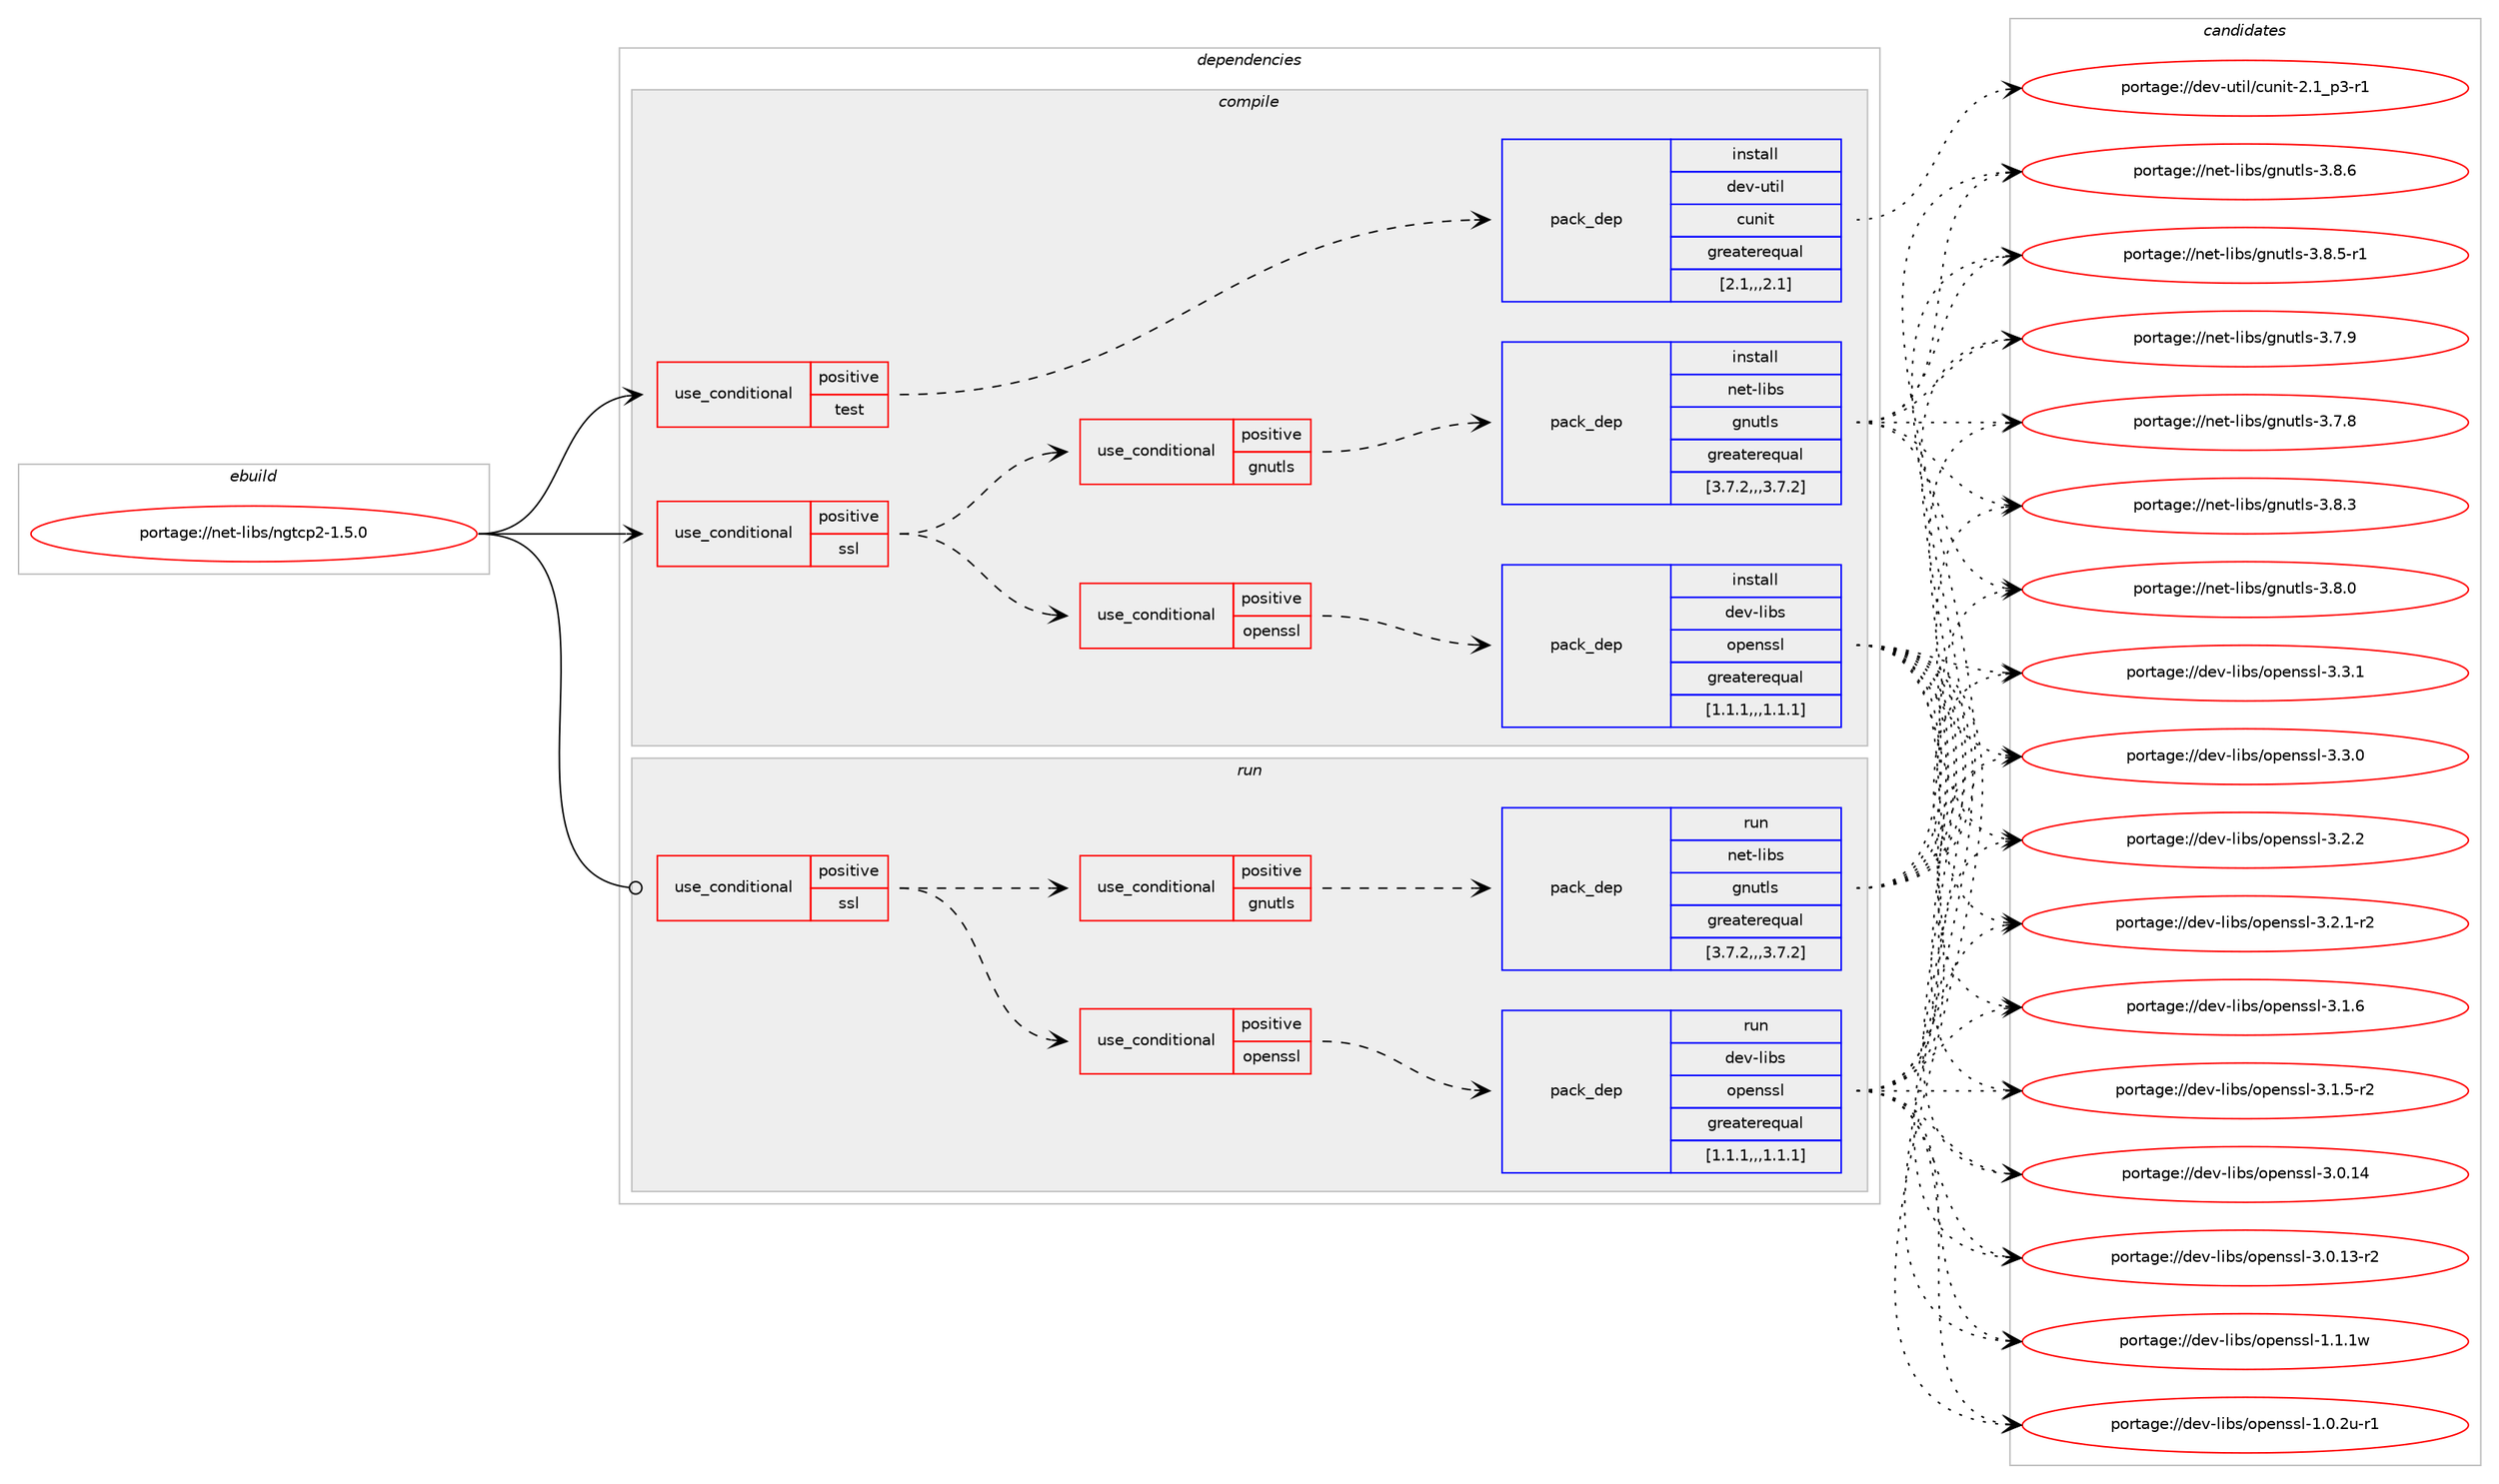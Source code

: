 digraph prolog {

# *************
# Graph options
# *************

newrank=true;
concentrate=true;
compound=true;
graph [rankdir=LR,fontname=Helvetica,fontsize=10,ranksep=1.5];#, ranksep=2.5, nodesep=0.2];
edge  [arrowhead=vee];
node  [fontname=Helvetica,fontsize=10];

# **********
# The ebuild
# **********

subgraph cluster_leftcol {
color=gray;
label=<<i>ebuild</i>>;
id [label="portage://net-libs/ngtcp2-1.5.0", color=red, width=4, href="../net-libs/ngtcp2-1.5.0.svg"];
}

# ****************
# The dependencies
# ****************

subgraph cluster_midcol {
color=gray;
label=<<i>dependencies</i>>;
subgraph cluster_compile {
fillcolor="#eeeeee";
style=filled;
label=<<i>compile</i>>;
subgraph cond93856 {
dependency359534 [label=<<TABLE BORDER="0" CELLBORDER="1" CELLSPACING="0" CELLPADDING="4"><TR><TD ROWSPAN="3" CELLPADDING="10">use_conditional</TD></TR><TR><TD>positive</TD></TR><TR><TD>ssl</TD></TR></TABLE>>, shape=none, color=red];
subgraph cond93857 {
dependency359535 [label=<<TABLE BORDER="0" CELLBORDER="1" CELLSPACING="0" CELLPADDING="4"><TR><TD ROWSPAN="3" CELLPADDING="10">use_conditional</TD></TR><TR><TD>positive</TD></TR><TR><TD>gnutls</TD></TR></TABLE>>, shape=none, color=red];
subgraph pack263003 {
dependency359536 [label=<<TABLE BORDER="0" CELLBORDER="1" CELLSPACING="0" CELLPADDING="4" WIDTH="220"><TR><TD ROWSPAN="6" CELLPADDING="30">pack_dep</TD></TR><TR><TD WIDTH="110">install</TD></TR><TR><TD>net-libs</TD></TR><TR><TD>gnutls</TD></TR><TR><TD>greaterequal</TD></TR><TR><TD>[3.7.2,,,3.7.2]</TD></TR></TABLE>>, shape=none, color=blue];
}
dependency359535:e -> dependency359536:w [weight=20,style="dashed",arrowhead="vee"];
}
dependency359534:e -> dependency359535:w [weight=20,style="dashed",arrowhead="vee"];
subgraph cond93858 {
dependency359537 [label=<<TABLE BORDER="0" CELLBORDER="1" CELLSPACING="0" CELLPADDING="4"><TR><TD ROWSPAN="3" CELLPADDING="10">use_conditional</TD></TR><TR><TD>positive</TD></TR><TR><TD>openssl</TD></TR></TABLE>>, shape=none, color=red];
subgraph pack263004 {
dependency359538 [label=<<TABLE BORDER="0" CELLBORDER="1" CELLSPACING="0" CELLPADDING="4" WIDTH="220"><TR><TD ROWSPAN="6" CELLPADDING="30">pack_dep</TD></TR><TR><TD WIDTH="110">install</TD></TR><TR><TD>dev-libs</TD></TR><TR><TD>openssl</TD></TR><TR><TD>greaterequal</TD></TR><TR><TD>[1.1.1,,,1.1.1]</TD></TR></TABLE>>, shape=none, color=blue];
}
dependency359537:e -> dependency359538:w [weight=20,style="dashed",arrowhead="vee"];
}
dependency359534:e -> dependency359537:w [weight=20,style="dashed",arrowhead="vee"];
}
id:e -> dependency359534:w [weight=20,style="solid",arrowhead="vee"];
subgraph cond93859 {
dependency359539 [label=<<TABLE BORDER="0" CELLBORDER="1" CELLSPACING="0" CELLPADDING="4"><TR><TD ROWSPAN="3" CELLPADDING="10">use_conditional</TD></TR><TR><TD>positive</TD></TR><TR><TD>test</TD></TR></TABLE>>, shape=none, color=red];
subgraph pack263005 {
dependency359540 [label=<<TABLE BORDER="0" CELLBORDER="1" CELLSPACING="0" CELLPADDING="4" WIDTH="220"><TR><TD ROWSPAN="6" CELLPADDING="30">pack_dep</TD></TR><TR><TD WIDTH="110">install</TD></TR><TR><TD>dev-util</TD></TR><TR><TD>cunit</TD></TR><TR><TD>greaterequal</TD></TR><TR><TD>[2.1,,,2.1]</TD></TR></TABLE>>, shape=none, color=blue];
}
dependency359539:e -> dependency359540:w [weight=20,style="dashed",arrowhead="vee"];
}
id:e -> dependency359539:w [weight=20,style="solid",arrowhead="vee"];
}
subgraph cluster_compileandrun {
fillcolor="#eeeeee";
style=filled;
label=<<i>compile and run</i>>;
}
subgraph cluster_run {
fillcolor="#eeeeee";
style=filled;
label=<<i>run</i>>;
subgraph cond93860 {
dependency359541 [label=<<TABLE BORDER="0" CELLBORDER="1" CELLSPACING="0" CELLPADDING="4"><TR><TD ROWSPAN="3" CELLPADDING="10">use_conditional</TD></TR><TR><TD>positive</TD></TR><TR><TD>ssl</TD></TR></TABLE>>, shape=none, color=red];
subgraph cond93861 {
dependency359542 [label=<<TABLE BORDER="0" CELLBORDER="1" CELLSPACING="0" CELLPADDING="4"><TR><TD ROWSPAN="3" CELLPADDING="10">use_conditional</TD></TR><TR><TD>positive</TD></TR><TR><TD>gnutls</TD></TR></TABLE>>, shape=none, color=red];
subgraph pack263006 {
dependency359543 [label=<<TABLE BORDER="0" CELLBORDER="1" CELLSPACING="0" CELLPADDING="4" WIDTH="220"><TR><TD ROWSPAN="6" CELLPADDING="30">pack_dep</TD></TR><TR><TD WIDTH="110">run</TD></TR><TR><TD>net-libs</TD></TR><TR><TD>gnutls</TD></TR><TR><TD>greaterequal</TD></TR><TR><TD>[3.7.2,,,3.7.2]</TD></TR></TABLE>>, shape=none, color=blue];
}
dependency359542:e -> dependency359543:w [weight=20,style="dashed",arrowhead="vee"];
}
dependency359541:e -> dependency359542:w [weight=20,style="dashed",arrowhead="vee"];
subgraph cond93862 {
dependency359544 [label=<<TABLE BORDER="0" CELLBORDER="1" CELLSPACING="0" CELLPADDING="4"><TR><TD ROWSPAN="3" CELLPADDING="10">use_conditional</TD></TR><TR><TD>positive</TD></TR><TR><TD>openssl</TD></TR></TABLE>>, shape=none, color=red];
subgraph pack263007 {
dependency359545 [label=<<TABLE BORDER="0" CELLBORDER="1" CELLSPACING="0" CELLPADDING="4" WIDTH="220"><TR><TD ROWSPAN="6" CELLPADDING="30">pack_dep</TD></TR><TR><TD WIDTH="110">run</TD></TR><TR><TD>dev-libs</TD></TR><TR><TD>openssl</TD></TR><TR><TD>greaterequal</TD></TR><TR><TD>[1.1.1,,,1.1.1]</TD></TR></TABLE>>, shape=none, color=blue];
}
dependency359544:e -> dependency359545:w [weight=20,style="dashed",arrowhead="vee"];
}
dependency359541:e -> dependency359544:w [weight=20,style="dashed",arrowhead="vee"];
}
id:e -> dependency359541:w [weight=20,style="solid",arrowhead="odot"];
}
}

# **************
# The candidates
# **************

subgraph cluster_choices {
rank=same;
color=gray;
label=<<i>candidates</i>>;

subgraph choice263003 {
color=black;
nodesep=1;
choice110101116451081059811547103110117116108115455146564654 [label="portage://net-libs/gnutls-3.8.6", color=red, width=4,href="../net-libs/gnutls-3.8.6.svg"];
choice1101011164510810598115471031101171161081154551465646534511449 [label="portage://net-libs/gnutls-3.8.5-r1", color=red, width=4,href="../net-libs/gnutls-3.8.5-r1.svg"];
choice110101116451081059811547103110117116108115455146564651 [label="portage://net-libs/gnutls-3.8.3", color=red, width=4,href="../net-libs/gnutls-3.8.3.svg"];
choice110101116451081059811547103110117116108115455146564648 [label="portage://net-libs/gnutls-3.8.0", color=red, width=4,href="../net-libs/gnutls-3.8.0.svg"];
choice110101116451081059811547103110117116108115455146554657 [label="portage://net-libs/gnutls-3.7.9", color=red, width=4,href="../net-libs/gnutls-3.7.9.svg"];
choice110101116451081059811547103110117116108115455146554656 [label="portage://net-libs/gnutls-3.7.8", color=red, width=4,href="../net-libs/gnutls-3.7.8.svg"];
dependency359536:e -> choice110101116451081059811547103110117116108115455146564654:w [style=dotted,weight="100"];
dependency359536:e -> choice1101011164510810598115471031101171161081154551465646534511449:w [style=dotted,weight="100"];
dependency359536:e -> choice110101116451081059811547103110117116108115455146564651:w [style=dotted,weight="100"];
dependency359536:e -> choice110101116451081059811547103110117116108115455146564648:w [style=dotted,weight="100"];
dependency359536:e -> choice110101116451081059811547103110117116108115455146554657:w [style=dotted,weight="100"];
dependency359536:e -> choice110101116451081059811547103110117116108115455146554656:w [style=dotted,weight="100"];
}
subgraph choice263004 {
color=black;
nodesep=1;
choice100101118451081059811547111112101110115115108455146514649 [label="portage://dev-libs/openssl-3.3.1", color=red, width=4,href="../dev-libs/openssl-3.3.1.svg"];
choice100101118451081059811547111112101110115115108455146514648 [label="portage://dev-libs/openssl-3.3.0", color=red, width=4,href="../dev-libs/openssl-3.3.0.svg"];
choice100101118451081059811547111112101110115115108455146504650 [label="portage://dev-libs/openssl-3.2.2", color=red, width=4,href="../dev-libs/openssl-3.2.2.svg"];
choice1001011184510810598115471111121011101151151084551465046494511450 [label="portage://dev-libs/openssl-3.2.1-r2", color=red, width=4,href="../dev-libs/openssl-3.2.1-r2.svg"];
choice100101118451081059811547111112101110115115108455146494654 [label="portage://dev-libs/openssl-3.1.6", color=red, width=4,href="../dev-libs/openssl-3.1.6.svg"];
choice1001011184510810598115471111121011101151151084551464946534511450 [label="portage://dev-libs/openssl-3.1.5-r2", color=red, width=4,href="../dev-libs/openssl-3.1.5-r2.svg"];
choice10010111845108105981154711111210111011511510845514648464952 [label="portage://dev-libs/openssl-3.0.14", color=red, width=4,href="../dev-libs/openssl-3.0.14.svg"];
choice100101118451081059811547111112101110115115108455146484649514511450 [label="portage://dev-libs/openssl-3.0.13-r2", color=red, width=4,href="../dev-libs/openssl-3.0.13-r2.svg"];
choice100101118451081059811547111112101110115115108454946494649119 [label="portage://dev-libs/openssl-1.1.1w", color=red, width=4,href="../dev-libs/openssl-1.1.1w.svg"];
choice1001011184510810598115471111121011101151151084549464846501174511449 [label="portage://dev-libs/openssl-1.0.2u-r1", color=red, width=4,href="../dev-libs/openssl-1.0.2u-r1.svg"];
dependency359538:e -> choice100101118451081059811547111112101110115115108455146514649:w [style=dotted,weight="100"];
dependency359538:e -> choice100101118451081059811547111112101110115115108455146514648:w [style=dotted,weight="100"];
dependency359538:e -> choice100101118451081059811547111112101110115115108455146504650:w [style=dotted,weight="100"];
dependency359538:e -> choice1001011184510810598115471111121011101151151084551465046494511450:w [style=dotted,weight="100"];
dependency359538:e -> choice100101118451081059811547111112101110115115108455146494654:w [style=dotted,weight="100"];
dependency359538:e -> choice1001011184510810598115471111121011101151151084551464946534511450:w [style=dotted,weight="100"];
dependency359538:e -> choice10010111845108105981154711111210111011511510845514648464952:w [style=dotted,weight="100"];
dependency359538:e -> choice100101118451081059811547111112101110115115108455146484649514511450:w [style=dotted,weight="100"];
dependency359538:e -> choice100101118451081059811547111112101110115115108454946494649119:w [style=dotted,weight="100"];
dependency359538:e -> choice1001011184510810598115471111121011101151151084549464846501174511449:w [style=dotted,weight="100"];
}
subgraph choice263005 {
color=black;
nodesep=1;
choice1001011184511711610510847991171101051164550464995112514511449 [label="portage://dev-util/cunit-2.1_p3-r1", color=red, width=4,href="../dev-util/cunit-2.1_p3-r1.svg"];
dependency359540:e -> choice1001011184511711610510847991171101051164550464995112514511449:w [style=dotted,weight="100"];
}
subgraph choice263006 {
color=black;
nodesep=1;
choice110101116451081059811547103110117116108115455146564654 [label="portage://net-libs/gnutls-3.8.6", color=red, width=4,href="../net-libs/gnutls-3.8.6.svg"];
choice1101011164510810598115471031101171161081154551465646534511449 [label="portage://net-libs/gnutls-3.8.5-r1", color=red, width=4,href="../net-libs/gnutls-3.8.5-r1.svg"];
choice110101116451081059811547103110117116108115455146564651 [label="portage://net-libs/gnutls-3.8.3", color=red, width=4,href="../net-libs/gnutls-3.8.3.svg"];
choice110101116451081059811547103110117116108115455146564648 [label="portage://net-libs/gnutls-3.8.0", color=red, width=4,href="../net-libs/gnutls-3.8.0.svg"];
choice110101116451081059811547103110117116108115455146554657 [label="portage://net-libs/gnutls-3.7.9", color=red, width=4,href="../net-libs/gnutls-3.7.9.svg"];
choice110101116451081059811547103110117116108115455146554656 [label="portage://net-libs/gnutls-3.7.8", color=red, width=4,href="../net-libs/gnutls-3.7.8.svg"];
dependency359543:e -> choice110101116451081059811547103110117116108115455146564654:w [style=dotted,weight="100"];
dependency359543:e -> choice1101011164510810598115471031101171161081154551465646534511449:w [style=dotted,weight="100"];
dependency359543:e -> choice110101116451081059811547103110117116108115455146564651:w [style=dotted,weight="100"];
dependency359543:e -> choice110101116451081059811547103110117116108115455146564648:w [style=dotted,weight="100"];
dependency359543:e -> choice110101116451081059811547103110117116108115455146554657:w [style=dotted,weight="100"];
dependency359543:e -> choice110101116451081059811547103110117116108115455146554656:w [style=dotted,weight="100"];
}
subgraph choice263007 {
color=black;
nodesep=1;
choice100101118451081059811547111112101110115115108455146514649 [label="portage://dev-libs/openssl-3.3.1", color=red, width=4,href="../dev-libs/openssl-3.3.1.svg"];
choice100101118451081059811547111112101110115115108455146514648 [label="portage://dev-libs/openssl-3.3.0", color=red, width=4,href="../dev-libs/openssl-3.3.0.svg"];
choice100101118451081059811547111112101110115115108455146504650 [label="portage://dev-libs/openssl-3.2.2", color=red, width=4,href="../dev-libs/openssl-3.2.2.svg"];
choice1001011184510810598115471111121011101151151084551465046494511450 [label="portage://dev-libs/openssl-3.2.1-r2", color=red, width=4,href="../dev-libs/openssl-3.2.1-r2.svg"];
choice100101118451081059811547111112101110115115108455146494654 [label="portage://dev-libs/openssl-3.1.6", color=red, width=4,href="../dev-libs/openssl-3.1.6.svg"];
choice1001011184510810598115471111121011101151151084551464946534511450 [label="portage://dev-libs/openssl-3.1.5-r2", color=red, width=4,href="../dev-libs/openssl-3.1.5-r2.svg"];
choice10010111845108105981154711111210111011511510845514648464952 [label="portage://dev-libs/openssl-3.0.14", color=red, width=4,href="../dev-libs/openssl-3.0.14.svg"];
choice100101118451081059811547111112101110115115108455146484649514511450 [label="portage://dev-libs/openssl-3.0.13-r2", color=red, width=4,href="../dev-libs/openssl-3.0.13-r2.svg"];
choice100101118451081059811547111112101110115115108454946494649119 [label="portage://dev-libs/openssl-1.1.1w", color=red, width=4,href="../dev-libs/openssl-1.1.1w.svg"];
choice1001011184510810598115471111121011101151151084549464846501174511449 [label="portage://dev-libs/openssl-1.0.2u-r1", color=red, width=4,href="../dev-libs/openssl-1.0.2u-r1.svg"];
dependency359545:e -> choice100101118451081059811547111112101110115115108455146514649:w [style=dotted,weight="100"];
dependency359545:e -> choice100101118451081059811547111112101110115115108455146514648:w [style=dotted,weight="100"];
dependency359545:e -> choice100101118451081059811547111112101110115115108455146504650:w [style=dotted,weight="100"];
dependency359545:e -> choice1001011184510810598115471111121011101151151084551465046494511450:w [style=dotted,weight="100"];
dependency359545:e -> choice100101118451081059811547111112101110115115108455146494654:w [style=dotted,weight="100"];
dependency359545:e -> choice1001011184510810598115471111121011101151151084551464946534511450:w [style=dotted,weight="100"];
dependency359545:e -> choice10010111845108105981154711111210111011511510845514648464952:w [style=dotted,weight="100"];
dependency359545:e -> choice100101118451081059811547111112101110115115108455146484649514511450:w [style=dotted,weight="100"];
dependency359545:e -> choice100101118451081059811547111112101110115115108454946494649119:w [style=dotted,weight="100"];
dependency359545:e -> choice1001011184510810598115471111121011101151151084549464846501174511449:w [style=dotted,weight="100"];
}
}

}
